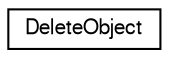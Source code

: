 digraph G
{
  edge [fontname="FreeSans",fontsize="10",labelfontname="FreeSans",labelfontsize="10"];
  node [fontname="FreeSans",fontsize="10",shape=record];
  rankdir="LR";
  Node1 [label="DeleteObject",height=0.2,width=0.4,color="black", fillcolor="white", style="filled",URL="$structDeleteObject.shtml",tooltip="A struct to make a templatised function to delete objects pointed to by pointers."];
}
